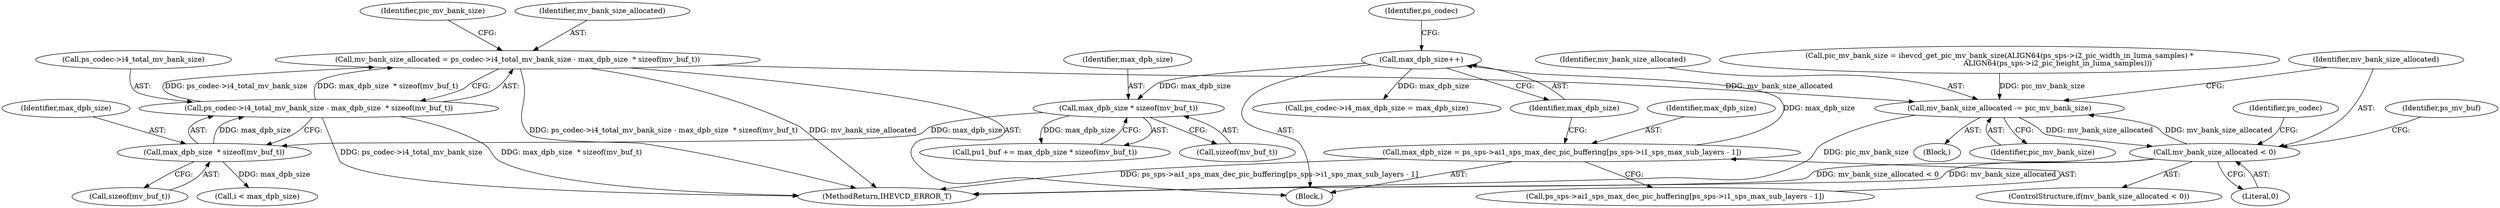 digraph "0_Android_913d9e8d93d6b81bb8eac3fc2c1426651f5b259d_1@integer" {
"1000168" [label="(Call,mv_bank_size_allocated = ps_codec->i4_total_mv_bank_size - max_dpb_size  * sizeof(mv_buf_t))"];
"1000170" [label="(Call,ps_codec->i4_total_mv_bank_size - max_dpb_size  * sizeof(mv_buf_t))"];
"1000174" [label="(Call,max_dpb_size  * sizeof(mv_buf_t))"];
"1000159" [label="(Call,max_dpb_size * sizeof(mv_buf_t))"];
"1000138" [label="(Call,max_dpb_size++)"];
"1000127" [label="(Call,max_dpb_size = ps_sps->ai1_sps_max_dec_pic_buffering[ps_sps->i1_sps_max_sub_layers - 1])"];
"1000229" [label="(Call,mv_bank_size_allocated -= pic_mv_bank_size)"];
"1000233" [label="(Call,mv_bank_size_allocated < 0)"];
"1000234" [label="(Identifier,mv_bank_size_allocated)"];
"1000171" [label="(Call,ps_codec->i4_total_mv_bank_size)"];
"1000176" [label="(Call,sizeof(mv_buf_t))"];
"1000160" [label="(Identifier,max_dpb_size)"];
"1000248" [label="(Identifier,ps_mv_buf)"];
"1000324" [label="(MethodReturn,IHEVCD_ERROR_T)"];
"1000129" [label="(Call,ps_sps->ai1_sps_max_dec_pic_buffering[ps_sps->i1_sps_max_sub_layers - 1])"];
"1000233" [label="(Call,mv_bank_size_allocated < 0)"];
"1000229" [label="(Call,mv_bank_size_allocated -= pic_mv_bank_size)"];
"1000127" [label="(Call,max_dpb_size = ps_sps->ai1_sps_max_dec_pic_buffering[ps_sps->i1_sps_max_sub_layers - 1])"];
"1000232" [label="(ControlStructure,if(mv_bank_size_allocated < 0))"];
"1000175" [label="(Identifier,max_dpb_size)"];
"1000178" [label="(Call,pic_mv_bank_size = ihevcd_get_pic_mv_bank_size(ALIGN64(ps_sps->i2_pic_width_in_luma_samples) *\n                                                   ALIGN64(ps_sps->i2_pic_height_in_luma_samples)))"];
"1000231" [label="(Identifier,pic_mv_bank_size)"];
"1000194" [label="(Call,i < max_dpb_size)"];
"1000157" [label="(Call,pu1_buf += max_dpb_size * sizeof(mv_buf_t))"];
"1000139" [label="(Identifier,max_dpb_size)"];
"1000159" [label="(Call,max_dpb_size * sizeof(mv_buf_t))"];
"1000170" [label="(Call,ps_codec->i4_total_mv_bank_size - max_dpb_size  * sizeof(mv_buf_t))"];
"1000161" [label="(Call,sizeof(mv_buf_t))"];
"1000106" [label="(Block,)"];
"1000128" [label="(Identifier,max_dpb_size)"];
"1000138" [label="(Call,max_dpb_size++)"];
"1000179" [label="(Identifier,pic_mv_bank_size)"];
"1000199" [label="(Block,)"];
"1000169" [label="(Identifier,mv_bank_size_allocated)"];
"1000140" [label="(Call,ps_codec->i4_max_dpb_size = max_dpb_size)"];
"1000230" [label="(Identifier,mv_bank_size_allocated)"];
"1000240" [label="(Identifier,ps_codec)"];
"1000142" [label="(Identifier,ps_codec)"];
"1000235" [label="(Literal,0)"];
"1000168" [label="(Call,mv_bank_size_allocated = ps_codec->i4_total_mv_bank_size - max_dpb_size  * sizeof(mv_buf_t))"];
"1000174" [label="(Call,max_dpb_size  * sizeof(mv_buf_t))"];
"1000168" -> "1000106"  [label="AST: "];
"1000168" -> "1000170"  [label="CFG: "];
"1000169" -> "1000168"  [label="AST: "];
"1000170" -> "1000168"  [label="AST: "];
"1000179" -> "1000168"  [label="CFG: "];
"1000168" -> "1000324"  [label="DDG: mv_bank_size_allocated"];
"1000168" -> "1000324"  [label="DDG: ps_codec->i4_total_mv_bank_size - max_dpb_size  * sizeof(mv_buf_t)"];
"1000170" -> "1000168"  [label="DDG: ps_codec->i4_total_mv_bank_size"];
"1000170" -> "1000168"  [label="DDG: max_dpb_size  * sizeof(mv_buf_t)"];
"1000168" -> "1000229"  [label="DDG: mv_bank_size_allocated"];
"1000170" -> "1000174"  [label="CFG: "];
"1000171" -> "1000170"  [label="AST: "];
"1000174" -> "1000170"  [label="AST: "];
"1000170" -> "1000324"  [label="DDG: ps_codec->i4_total_mv_bank_size"];
"1000170" -> "1000324"  [label="DDG: max_dpb_size  * sizeof(mv_buf_t)"];
"1000174" -> "1000170"  [label="DDG: max_dpb_size"];
"1000174" -> "1000176"  [label="CFG: "];
"1000175" -> "1000174"  [label="AST: "];
"1000176" -> "1000174"  [label="AST: "];
"1000159" -> "1000174"  [label="DDG: max_dpb_size"];
"1000174" -> "1000194"  [label="DDG: max_dpb_size"];
"1000159" -> "1000157"  [label="AST: "];
"1000159" -> "1000161"  [label="CFG: "];
"1000160" -> "1000159"  [label="AST: "];
"1000161" -> "1000159"  [label="AST: "];
"1000157" -> "1000159"  [label="CFG: "];
"1000159" -> "1000157"  [label="DDG: max_dpb_size"];
"1000138" -> "1000159"  [label="DDG: max_dpb_size"];
"1000138" -> "1000106"  [label="AST: "];
"1000138" -> "1000139"  [label="CFG: "];
"1000139" -> "1000138"  [label="AST: "];
"1000142" -> "1000138"  [label="CFG: "];
"1000127" -> "1000138"  [label="DDG: max_dpb_size"];
"1000138" -> "1000140"  [label="DDG: max_dpb_size"];
"1000127" -> "1000106"  [label="AST: "];
"1000127" -> "1000129"  [label="CFG: "];
"1000128" -> "1000127"  [label="AST: "];
"1000129" -> "1000127"  [label="AST: "];
"1000139" -> "1000127"  [label="CFG: "];
"1000127" -> "1000324"  [label="DDG: ps_sps->ai1_sps_max_dec_pic_buffering[ps_sps->i1_sps_max_sub_layers - 1]"];
"1000229" -> "1000199"  [label="AST: "];
"1000229" -> "1000231"  [label="CFG: "];
"1000230" -> "1000229"  [label="AST: "];
"1000231" -> "1000229"  [label="AST: "];
"1000234" -> "1000229"  [label="CFG: "];
"1000229" -> "1000324"  [label="DDG: pic_mv_bank_size"];
"1000178" -> "1000229"  [label="DDG: pic_mv_bank_size"];
"1000233" -> "1000229"  [label="DDG: mv_bank_size_allocated"];
"1000229" -> "1000233"  [label="DDG: mv_bank_size_allocated"];
"1000233" -> "1000232"  [label="AST: "];
"1000233" -> "1000235"  [label="CFG: "];
"1000234" -> "1000233"  [label="AST: "];
"1000235" -> "1000233"  [label="AST: "];
"1000240" -> "1000233"  [label="CFG: "];
"1000248" -> "1000233"  [label="CFG: "];
"1000233" -> "1000324"  [label="DDG: mv_bank_size_allocated < 0"];
"1000233" -> "1000324"  [label="DDG: mv_bank_size_allocated"];
}
